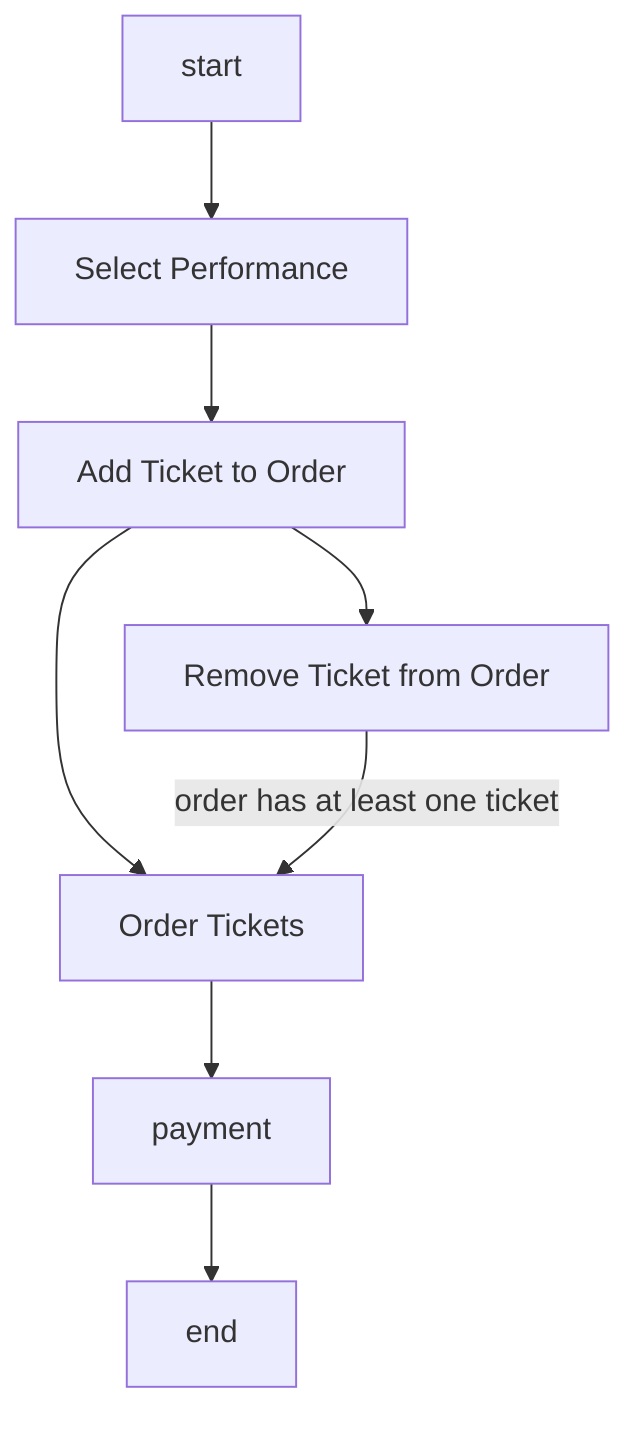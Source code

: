 flowchart TD
    start --> selectPerformance[Select Performance]
    selectPerformance --> addTicket[Add Ticket to Order]
    addTicket --> removeTicket[Remove Ticket from Order]
    addTicket --> order[Order Tickets]
    removeTicket -- order has at least one ticket --> order
    order --> payment
    payment --> ending[end]